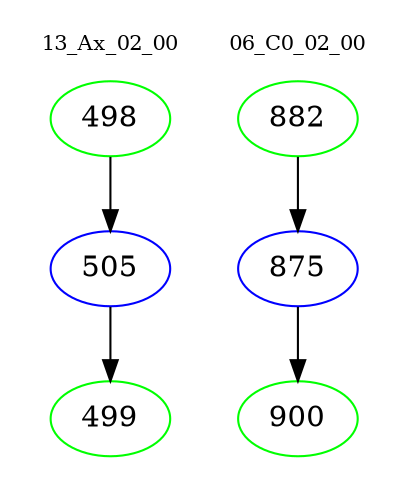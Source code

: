 digraph{
subgraph cluster_0 {
color = white
label = "13_Ax_02_00";
fontsize=10;
T0_498 [label="498", color="green"]
T0_498 -> T0_505 [color="black"]
T0_505 [label="505", color="blue"]
T0_505 -> T0_499 [color="black"]
T0_499 [label="499", color="green"]
}
subgraph cluster_1 {
color = white
label = "06_C0_02_00";
fontsize=10;
T1_882 [label="882", color="green"]
T1_882 -> T1_875 [color="black"]
T1_875 [label="875", color="blue"]
T1_875 -> T1_900 [color="black"]
T1_900 [label="900", color="green"]
}
}

